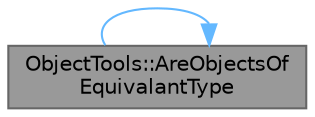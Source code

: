 digraph "ObjectTools::AreObjectsOfEquivalantType"
{
 // INTERACTIVE_SVG=YES
 // LATEX_PDF_SIZE
  bgcolor="transparent";
  edge [fontname=Helvetica,fontsize=10,labelfontname=Helvetica,labelfontsize=10];
  node [fontname=Helvetica,fontsize=10,shape=box,height=0.2,width=0.4];
  rankdir="LR";
  Node1 [id="Node000001",label="ObjectTools::AreObjectsOf\lEquivalantType",height=0.2,width=0.4,color="gray40", fillcolor="grey60", style="filled", fontcolor="black",tooltip="Determines if an array of objects are all of interchangeable types."];
  Node1 -> Node1 [id="edge1_Node000001_Node000001",color="steelblue1",style="solid",tooltip=" "];
}
